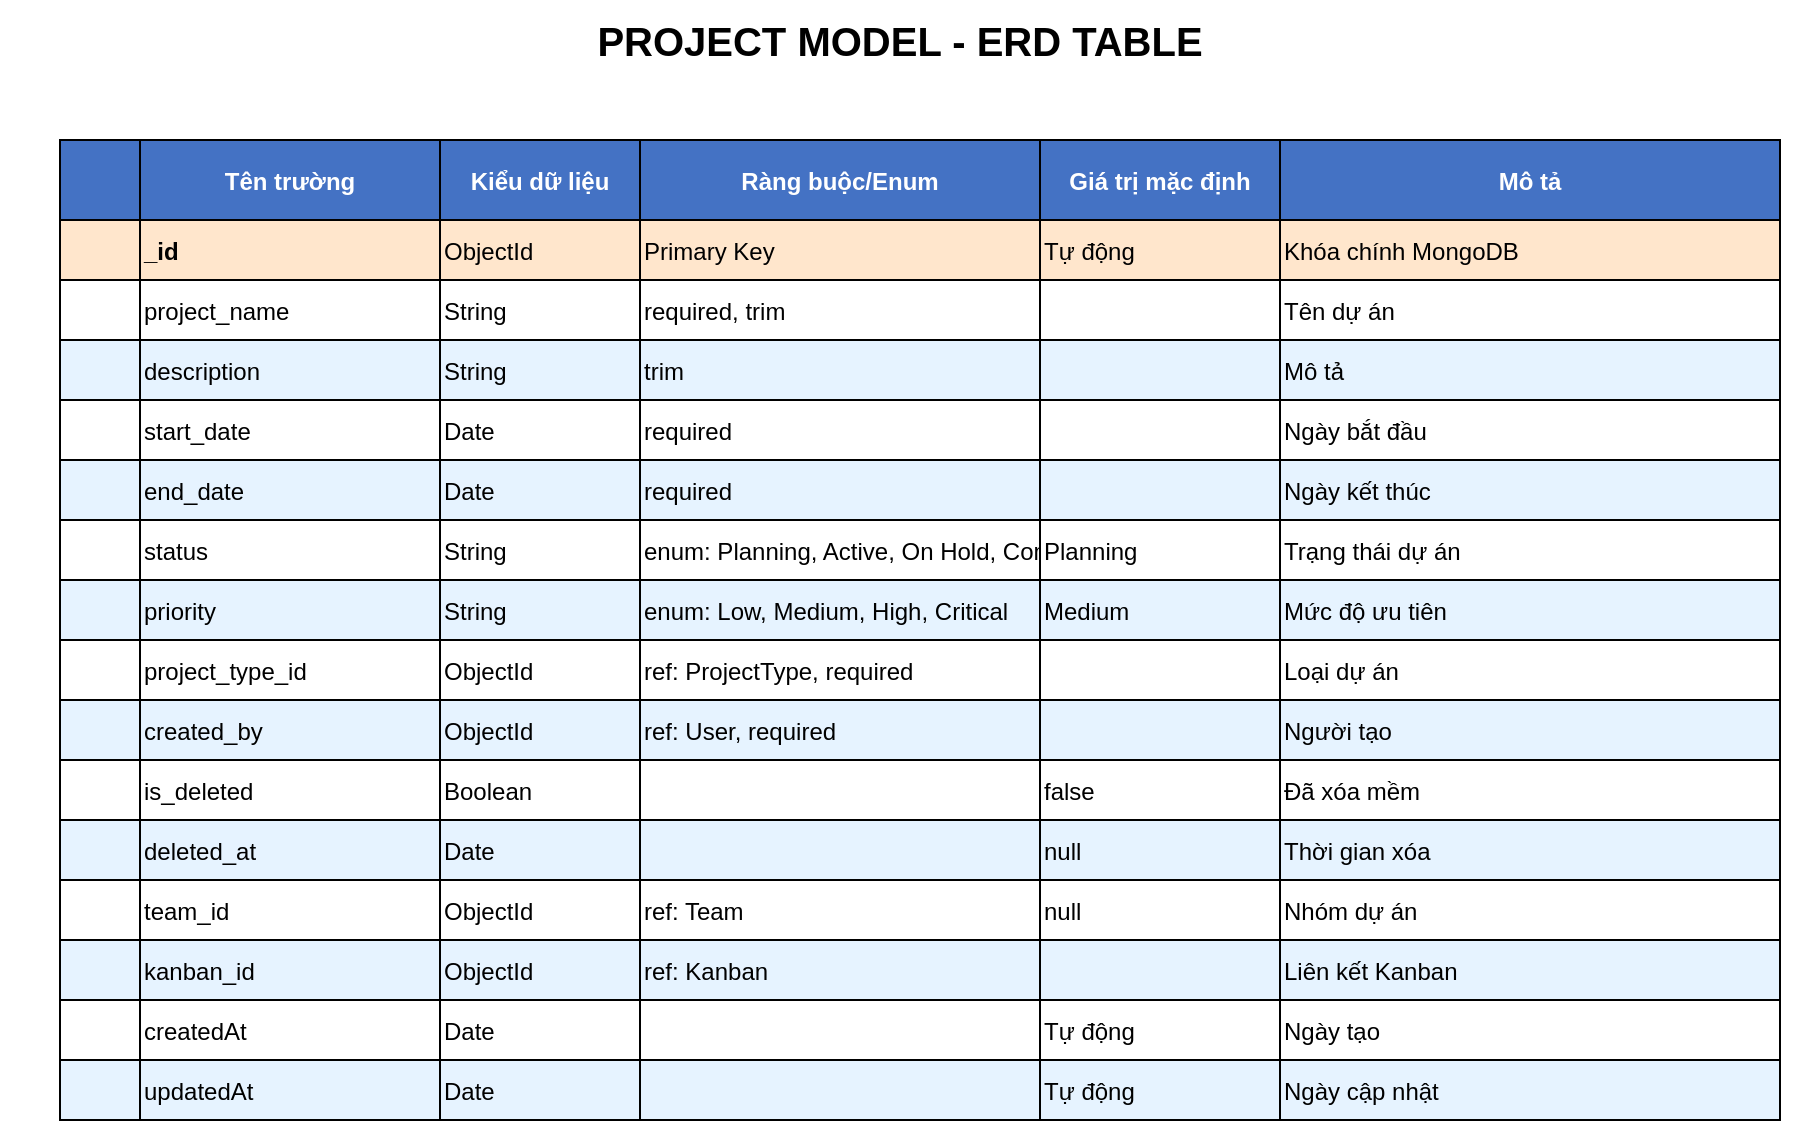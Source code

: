 <mxfile version="27.2.0">
  <diagram name="Project Model Table ERD" id="project-model-table-erd">
    <mxGraphModel dx="664" dy="690" grid="1" gridSize="10" guides="1" tooltips="1" connect="1" arrows="1" fold="1" page="1" pageScale="1" pageWidth="900" pageHeight="1169" math="0" shadow="0">
      <root>
        <mxCell id="0" />
        <mxCell id="1" parent="0" />
        <mxCell id="title" value="PROJECT MODEL - ERD TABLE" style="text;html=1;strokeColor=none;fillColor=none;align=center;verticalAlign=middle;whiteSpace=wrap;rounded=0;fontSize=20;fontStyle=1;fontColor=#000000;" parent="1" vertex="1">
          <mxGeometry x="50" y="20" width="900" height="40" as="geometry" />
        </mxCell>
        <mxCell id="projectTable" value="" style="shape=table;startSize=0;container=1;collapsible=0;childLayout=tableLayout;fixedRows=1;rowLines=0;fontStyle=1;align=center;resizeLast=1;strokeColor=#000000;fillColor=#ffffff;" parent="1" vertex="1">
          <mxGeometry x="80" y="90" width="860" height="490" as="geometry" />
        </mxCell>
        <mxCell id="header" value="" style="shape=tableRow;horizontal=0;fillColor=#4472C4;strokeColor=#000000;" parent="projectTable" vertex="1">
          <mxGeometry width="860" height="40" as="geometry" />
        </mxCell>
        <mxCell id="h1" value="Tên trường" style="shape=partialRectangle;connectable=0;fillColor=#4472C4;align=center;fontStyle=1;fontSize=12;fontColor=#ffffff;" parent="header" vertex="1">
          <mxGeometry x="40" width="150" height="40" as="geometry">
            <mxRectangle width="150" height="40" as="alternateBounds" />
          </mxGeometry>
        </mxCell>
        <mxCell id="h2" value="Kiểu dữ liệu" style="shape=partialRectangle;connectable=0;fillColor=#4472C4;align=center;fontStyle=1;fontSize=12;fontColor=#ffffff;" parent="header" vertex="1">
          <mxGeometry x="190" width="100" height="40" as="geometry">
            <mxRectangle width="100" height="40" as="alternateBounds" />
          </mxGeometry>
        </mxCell>
        <mxCell id="h3" value="Ràng buộc/Enum" style="shape=partialRectangle;connectable=0;fillColor=#4472C4;align=center;fontStyle=1;fontSize=12;fontColor=#ffffff;" parent="header" vertex="1">
          <mxGeometry x="290" width="200" height="40" as="geometry">
            <mxRectangle width="200" height="40" as="alternateBounds" />
          </mxGeometry>
        </mxCell>
        <mxCell id="h4" value="Giá trị mặc định" style="shape=partialRectangle;connectable=0;fillColor=#4472C4;align=center;fontStyle=1;fontSize=12;fontColor=#ffffff;" parent="header" vertex="1">
          <mxGeometry x="490" width="120" height="40" as="geometry">
            <mxRectangle width="120" height="40" as="alternateBounds" />
          </mxGeometry>
        </mxCell>
        <mxCell id="h5" value="Mô tả" style="shape=partialRectangle;connectable=0;fillColor=#4472C4;align=center;fontStyle=1;fontSize=12;fontColor=#ffffff;" parent="header" vertex="1">
          <mxGeometry x="610" width="250" height="40" as="geometry">
            <mxRectangle width="250" height="40" as="alternateBounds" />
          </mxGeometry>
        </mxCell>
        <mxCell id="row1" value="" style="shape=tableRow;horizontal=0;fillColor=#FFE6CC;strokeColor=#000000;" parent="projectTable" vertex="1">
          <mxGeometry y="40" width="860" height="30" as="geometry" />
        </mxCell>
        <mxCell id="r1c1" value="_id" style="shape=partialRectangle;connectable=0;fillColor=#FFE6CC;align=left;fontStyle=1;" parent="row1" vertex="1">
          <mxGeometry x="40" width="150" height="30" as="geometry">
            <mxRectangle width="150" height="30" as="alternateBounds" />
          </mxGeometry>
        </mxCell>
        <mxCell id="r1c2" value="ObjectId" style="shape=partialRectangle;connectable=0;fillColor=#FFE6CC;align=left;" parent="row1" vertex="1">
          <mxGeometry x="190" width="100" height="30" as="geometry">
            <mxRectangle width="100" height="30" as="alternateBounds" />
          </mxGeometry>
        </mxCell>
        <mxCell id="r1c3" value="Primary Key" style="shape=partialRectangle;connectable=0;fillColor=#FFE6CC;align=left;" parent="row1" vertex="1">
          <mxGeometry x="290" width="200" height="30" as="geometry">
            <mxRectangle width="200" height="30" as="alternateBounds" />
          </mxGeometry>
        </mxCell>
        <mxCell id="r1c4" value="Tự động" style="shape=partialRectangle;connectable=0;fillColor=#FFE6CC;align=left;" parent="row1" vertex="1">
          <mxGeometry x="490" width="120" height="30" as="geometry">
            <mxRectangle width="120" height="30" as="alternateBounds" />
          </mxGeometry>
        </mxCell>
        <mxCell id="r1c5" value="Khóa chính MongoDB" style="shape=partialRectangle;connectable=0;fillColor=#FFE6CC;align=left;" parent="row1" vertex="1">
          <mxGeometry x="610" width="250" height="30" as="geometry">
            <mxRectangle width="250" height="30" as="alternateBounds" />
          </mxGeometry>
        </mxCell>
        <mxCell id="row2" value="" style="shape=tableRow;horizontal=0;fillColor=#ffffff;strokeColor=#000000;" parent="projectTable" vertex="1">
          <mxGeometry y="70" width="860" height="30" as="geometry" />
        </mxCell>
        <mxCell id="r2c1" value="project_name" style="shape=partialRectangle;connectable=0;fillColor=#ffffff;align=left;" parent="row2" vertex="1">
          <mxGeometry x="40" width="150" height="30" as="geometry">
            <mxRectangle width="150" height="30" as="alternateBounds" />
          </mxGeometry>
        </mxCell>
        <mxCell id="r2c2" value="String" style="shape=partialRectangle;connectable=0;fillColor=#ffffff;align=left;" parent="row2" vertex="1">
          <mxGeometry x="190" width="100" height="30" as="geometry">
            <mxRectangle width="100" height="30" as="alternateBounds" />
          </mxGeometry>
        </mxCell>
        <mxCell id="r2c3" value="required, trim" style="shape=partialRectangle;connectable=0;fillColor=#ffffff;align=left;" parent="row2" vertex="1">
          <mxGeometry x="290" width="200" height="30" as="geometry">
            <mxRectangle width="200" height="30" as="alternateBounds" />
          </mxGeometry>
        </mxCell>
        <mxCell id="r2c4" value="" style="shape=partialRectangle;connectable=0;fillColor=#ffffff;align=left;" parent="row2" vertex="1">
          <mxGeometry x="490" width="120" height="30" as="geometry">
            <mxRectangle width="120" height="30" as="alternateBounds" />
          </mxGeometry>
        </mxCell>
        <mxCell id="r2c5" value="Tên dự án" style="shape=partialRectangle;connectable=0;fillColor=#ffffff;align=left;" parent="row2" vertex="1">
          <mxGeometry x="610" width="250" height="30" as="geometry">
            <mxRectangle width="250" height="30" as="alternateBounds" />
          </mxGeometry>
        </mxCell>
        <mxCell id="row3" value="" style="shape=tableRow;horizontal=0;fillColor=#E6F3FF;strokeColor=#000000;" parent="projectTable" vertex="1">
          <mxGeometry y="100" width="860" height="30" as="geometry" />
        </mxCell>
        <mxCell id="r3c1" value="description" style="shape=partialRectangle;connectable=0;fillColor=#E6F3FF;align=left;" parent="row3" vertex="1">
          <mxGeometry x="40" width="150" height="30" as="geometry">
            <mxRectangle width="150" height="30" as="alternateBounds" />
          </mxGeometry>
        </mxCell>
        <mxCell id="r3c2" value="String" style="shape=partialRectangle;connectable=0;fillColor=#E6F3FF;align=left;" parent="row3" vertex="1">
          <mxGeometry x="190" width="100" height="30" as="geometry">
            <mxRectangle width="100" height="30" as="alternateBounds" />
          </mxGeometry>
        </mxCell>
        <mxCell id="r3c3" value="trim" style="shape=partialRectangle;connectable=0;fillColor=#E6F3FF;align=left;" parent="row3" vertex="1">
          <mxGeometry x="290" width="200" height="30" as="geometry">
            <mxRectangle width="200" height="30" as="alternateBounds" />
          </mxGeometry>
        </mxCell>
        <mxCell id="r3c4" value="" style="shape=partialRectangle;connectable=0;fillColor=#E6F3FF;align=left;" parent="row3" vertex="1">
          <mxGeometry x="490" width="120" height="30" as="geometry">
            <mxRectangle width="120" height="30" as="alternateBounds" />
          </mxGeometry>
        </mxCell>
        <mxCell id="r3c5" value="Mô tả" style="shape=partialRectangle;connectable=0;fillColor=#E6F3FF;align=left;" parent="row3" vertex="1">
          <mxGeometry x="610" width="250" height="30" as="geometry">
            <mxRectangle width="250" height="30" as="alternateBounds" />
          </mxGeometry>
        </mxCell>
        <mxCell id="row4" value="" style="shape=tableRow;horizontal=0;fillColor=#ffffff;strokeColor=#000000;" parent="projectTable" vertex="1">
          <mxGeometry y="130" width="860" height="30" as="geometry" />
        </mxCell>
        <mxCell id="r4c1" value="start_date" style="shape=partialRectangle;connectable=0;fillColor=#ffffff;align=left;" parent="row4" vertex="1">
          <mxGeometry x="40" width="150" height="30" as="geometry">
            <mxRectangle width="150" height="30" as="alternateBounds" />
          </mxGeometry>
        </mxCell>
        <mxCell id="r4c2" value="Date" style="shape=partialRectangle;connectable=0;fillColor=#ffffff;align=left;" parent="row4" vertex="1">
          <mxGeometry x="190" width="100" height="30" as="geometry">
            <mxRectangle width="100" height="30" as="alternateBounds" />
          </mxGeometry>
        </mxCell>
        <mxCell id="r4c3" value="required" style="shape=partialRectangle;connectable=0;fillColor=#ffffff;align=left;" parent="row4" vertex="1">
          <mxGeometry x="290" width="200" height="30" as="geometry">
            <mxRectangle width="200" height="30" as="alternateBounds" />
          </mxGeometry>
        </mxCell>
        <mxCell id="r4c4" value="" style="shape=partialRectangle;connectable=0;fillColor=#ffffff;align=left;" parent="row4" vertex="1">
          <mxGeometry x="490" width="120" height="30" as="geometry">
            <mxRectangle width="120" height="30" as="alternateBounds" />
          </mxGeometry>
        </mxCell>
        <mxCell id="r4c5" value="Ngày bắt đầu" style="shape=partialRectangle;connectable=0;fillColor=#ffffff;align=left;" parent="row4" vertex="1">
          <mxGeometry x="610" width="250" height="30" as="geometry">
            <mxRectangle width="250" height="30" as="alternateBounds" />
          </mxGeometry>
        </mxCell>
        <mxCell id="row5" value="" style="shape=tableRow;horizontal=0;fillColor=#E6F3FF;strokeColor=#000000;" parent="projectTable" vertex="1">
          <mxGeometry y="160" width="860" height="30" as="geometry" />
        </mxCell>
        <mxCell id="r5c1" value="end_date" style="shape=partialRectangle;connectable=0;fillColor=#E6F3FF;align=left;" parent="row5" vertex="1">
          <mxGeometry x="40" width="150" height="30" as="geometry">
            <mxRectangle width="150" height="30" as="alternateBounds" />
          </mxGeometry>
        </mxCell>
        <mxCell id="r5c2" value="Date" style="shape=partialRectangle;connectable=0;fillColor=#E6F3FF;align=left;" parent="row5" vertex="1">
          <mxGeometry x="190" width="100" height="30" as="geometry">
            <mxRectangle width="100" height="30" as="alternateBounds" />
          </mxGeometry>
        </mxCell>
        <mxCell id="r5c3" value="required" style="shape=partialRectangle;connectable=0;fillColor=#E6F3FF;align=left;" parent="row5" vertex="1">
          <mxGeometry x="290" width="200" height="30" as="geometry">
            <mxRectangle width="200" height="30" as="alternateBounds" />
          </mxGeometry>
        </mxCell>
        <mxCell id="r5c4" value="" style="shape=partialRectangle;connectable=0;fillColor=#E6F3FF;align=left;" parent="row5" vertex="1">
          <mxGeometry x="490" width="120" height="30" as="geometry">
            <mxRectangle width="120" height="30" as="alternateBounds" />
          </mxGeometry>
        </mxCell>
        <mxCell id="r5c5" value="Ngày kết thúc" style="shape=partialRectangle;connectable=0;fillColor=#E6F3FF;align=left;" parent="row5" vertex="1">
          <mxGeometry x="610" width="250" height="30" as="geometry">
            <mxRectangle width="250" height="30" as="alternateBounds" />
          </mxGeometry>
        </mxCell>
        <mxCell id="row6" value="" style="shape=tableRow;horizontal=0;fillColor=#ffffff;strokeColor=#000000;" parent="projectTable" vertex="1">
          <mxGeometry y="190" width="860" height="30" as="geometry" />
        </mxCell>
        <mxCell id="r6c1" value="status" style="shape=partialRectangle;connectable=0;fillColor=#ffffff;align=left;" parent="row6" vertex="1">
          <mxGeometry x="40" width="150" height="30" as="geometry">
            <mxRectangle width="150" height="30" as="alternateBounds" />
          </mxGeometry>
        </mxCell>
        <mxCell id="r6c2" value="String" style="shape=partialRectangle;connectable=0;fillColor=#ffffff;align=left;" parent="row6" vertex="1">
          <mxGeometry x="190" width="100" height="30" as="geometry">
            <mxRectangle width="100" height="30" as="alternateBounds" />
          </mxGeometry>
        </mxCell>
        <mxCell id="r6c3" value="enum: Planning, Active, On Hold, Completed, Cancelled, Archived &lt;b&gt;Test&lt;/b&gt;" style="shape=partialRectangle;connectable=0;fillColor=#ffffff;align=left;" parent="row6" vertex="1">
          <mxGeometry x="290" width="200" height="30" as="geometry">
            <mxRectangle width="200" height="30" as="alternateBounds" />
          </mxGeometry>
        </mxCell>
        <mxCell id="r6c4" value="Planning" style="shape=partialRectangle;connectable=0;fillColor=#ffffff;align=left;" parent="row6" vertex="1">
          <mxGeometry x="490" width="120" height="30" as="geometry">
            <mxRectangle width="120" height="30" as="alternateBounds" />
          </mxGeometry>
        </mxCell>
        <mxCell id="r6c5" value="Trạng thái dự án" style="shape=partialRectangle;connectable=0;fillColor=#ffffff;align=left;" parent="row6" vertex="1">
          <mxGeometry x="610" width="250" height="30" as="geometry">
            <mxRectangle width="250" height="30" as="alternateBounds" />
          </mxGeometry>
        </mxCell>
        <mxCell id="row7" value="" style="shape=tableRow;horizontal=0;fillColor=#E6F3FF;strokeColor=#000000;" parent="projectTable" vertex="1">
          <mxGeometry y="220" width="860" height="30" as="geometry" />
        </mxCell>
        <mxCell id="r7c1" value="priority" style="shape=partialRectangle;connectable=0;fillColor=#E6F3FF;align=left;" parent="row7" vertex="1">
          <mxGeometry x="40" width="150" height="30" as="geometry">
            <mxRectangle width="150" height="30" as="alternateBounds" />
          </mxGeometry>
        </mxCell>
        <mxCell id="r7c2" value="String" style="shape=partialRectangle;connectable=0;fillColor=#E6F3FF;align=left;" parent="row7" vertex="1">
          <mxGeometry x="190" width="100" height="30" as="geometry">
            <mxRectangle width="100" height="30" as="alternateBounds" />
          </mxGeometry>
        </mxCell>
        <mxCell id="r7c3" value="enum: Low, Medium, High, Critical" style="shape=partialRectangle;connectable=0;fillColor=#E6F3FF;align=left;" parent="row7" vertex="1">
          <mxGeometry x="290" width="200" height="30" as="geometry">
            <mxRectangle width="200" height="30" as="alternateBounds" />
          </mxGeometry>
        </mxCell>
        <mxCell id="r7c4" value="Medium" style="shape=partialRectangle;connectable=0;fillColor=#E6F3FF;align=left;" parent="row7" vertex="1">
          <mxGeometry x="490" width="120" height="30" as="geometry">
            <mxRectangle width="120" height="30" as="alternateBounds" />
          </mxGeometry>
        </mxCell>
        <mxCell id="r7c5" value="Mức độ ưu tiên" style="shape=partialRectangle;connectable=0;fillColor=#E6F3FF;align=left;" parent="row7" vertex="1">
          <mxGeometry x="610" width="250" height="30" as="geometry">
            <mxRectangle width="250" height="30" as="alternateBounds" />
          </mxGeometry>
        </mxCell>
        <mxCell id="row8" value="" style="shape=tableRow;horizontal=0;fillColor=#ffffff;strokeColor=#000000;" parent="projectTable" vertex="1">
          <mxGeometry y="250" width="860" height="30" as="geometry" />
        </mxCell>
        <mxCell id="r8c1" value="project_type_id" style="shape=partialRectangle;connectable=0;fillColor=#ffffff;align=left;" parent="row8" vertex="1">
          <mxGeometry x="40" width="150" height="30" as="geometry">
            <mxRectangle width="150" height="30" as="alternateBounds" />
          </mxGeometry>
        </mxCell>
        <mxCell id="r8c2" value="ObjectId" style="shape=partialRectangle;connectable=0;fillColor=#ffffff;align=left;" parent="row8" vertex="1">
          <mxGeometry x="190" width="100" height="30" as="geometry">
            <mxRectangle width="100" height="30" as="alternateBounds" />
          </mxGeometry>
        </mxCell>
        <mxCell id="r8c3" value="ref: ProjectType, required" style="shape=partialRectangle;connectable=0;fillColor=#ffffff;align=left;" parent="row8" vertex="1">
          <mxGeometry x="290" width="200" height="30" as="geometry">
            <mxRectangle width="200" height="30" as="alternateBounds" />
          </mxGeometry>
        </mxCell>
        <mxCell id="r8c4" value="" style="shape=partialRectangle;connectable=0;fillColor=#ffffff;align=left;" parent="row8" vertex="1">
          <mxGeometry x="490" width="120" height="30" as="geometry">
            <mxRectangle width="120" height="30" as="alternateBounds" />
          </mxGeometry>
        </mxCell>
        <mxCell id="r8c5" value="Loại dự án" style="shape=partialRectangle;connectable=0;fillColor=#ffffff;align=left;" parent="row8" vertex="1">
          <mxGeometry x="610" width="250" height="30" as="geometry">
            <mxRectangle width="250" height="30" as="alternateBounds" />
          </mxGeometry>
        </mxCell>
        <mxCell id="row9" value="" style="shape=tableRow;horizontal=0;fillColor=#E6F3FF;strokeColor=#000000;" parent="projectTable" vertex="1">
          <mxGeometry y="280" width="860" height="30" as="geometry" />
        </mxCell>
        <mxCell id="r9c1" value="created_by" style="shape=partialRectangle;connectable=0;fillColor=#E6F3FF;align=left;" parent="row9" vertex="1">
          <mxGeometry x="40" width="150" height="30" as="geometry">
            <mxRectangle width="150" height="30" as="alternateBounds" />
          </mxGeometry>
        </mxCell>
        <mxCell id="r9c2" value="ObjectId" style="shape=partialRectangle;connectable=0;fillColor=#E6F3FF;align=left;" parent="row9" vertex="1">
          <mxGeometry x="190" width="100" height="30" as="geometry">
            <mxRectangle width="100" height="30" as="alternateBounds" />
          </mxGeometry>
        </mxCell>
        <mxCell id="r9c3" value="ref: User, required" style="shape=partialRectangle;connectable=0;fillColor=#E6F3FF;align=left;" parent="row9" vertex="1">
          <mxGeometry x="290" width="200" height="30" as="geometry">
            <mxRectangle width="200" height="30" as="alternateBounds" />
          </mxGeometry>
        </mxCell>
        <mxCell id="r9c4" value="" style="shape=partialRectangle;connectable=0;fillColor=#E6F3FF;align=left;" parent="row9" vertex="1">
          <mxGeometry x="490" width="120" height="30" as="geometry">
            <mxRectangle width="120" height="30" as="alternateBounds" />
          </mxGeometry>
        </mxCell>
        <mxCell id="r9c5" value="Người tạo" style="shape=partialRectangle;connectable=0;fillColor=#E6F3FF;align=left;" parent="row9" vertex="1">
          <mxGeometry x="610" width="250" height="30" as="geometry">
            <mxRectangle width="250" height="30" as="alternateBounds" />
          </mxGeometry>
        </mxCell>
        <mxCell id="row10" value="" style="shape=tableRow;horizontal=0;fillColor=#ffffff;strokeColor=#000000;" parent="projectTable" vertex="1">
          <mxGeometry y="310" width="860" height="30" as="geometry" />
        </mxCell>
        <mxCell id="r10c1" value="is_deleted" style="shape=partialRectangle;connectable=0;fillColor=#ffffff;align=left;" parent="row10" vertex="1">
          <mxGeometry x="40" width="150" height="30" as="geometry">
            <mxRectangle width="150" height="30" as="alternateBounds" />
          </mxGeometry>
        </mxCell>
        <mxCell id="r10c2" value="Boolean" style="shape=partialRectangle;connectable=0;fillColor=#ffffff;align=left;" parent="row10" vertex="1">
          <mxGeometry x="190" width="100" height="30" as="geometry">
            <mxRectangle width="100" height="30" as="alternateBounds" />
          </mxGeometry>
        </mxCell>
        <mxCell id="r10c3" value="" style="shape=partialRectangle;connectable=0;fillColor=#ffffff;align=left;" parent="row10" vertex="1">
          <mxGeometry x="290" width="200" height="30" as="geometry">
            <mxRectangle width="200" height="30" as="alternateBounds" />
          </mxGeometry>
        </mxCell>
        <mxCell id="r10c4" value="false" style="shape=partialRectangle;connectable=0;fillColor=#ffffff;align=left;" parent="row10" vertex="1">
          <mxGeometry x="490" width="120" height="30" as="geometry">
            <mxRectangle width="120" height="30" as="alternateBounds" />
          </mxGeometry>
        </mxCell>
        <mxCell id="r10c5" value="Đã xóa mềm" style="shape=partialRectangle;connectable=0;fillColor=#ffffff;align=left;" parent="row10" vertex="1">
          <mxGeometry x="610" width="250" height="30" as="geometry">
            <mxRectangle width="250" height="30" as="alternateBounds" />
          </mxGeometry>
        </mxCell>
        <mxCell id="row11" value="" style="shape=tableRow;horizontal=0;fillColor=#E6F3FF;strokeColor=#000000;" parent="projectTable" vertex="1">
          <mxGeometry y="340" width="860" height="30" as="geometry" />
        </mxCell>
        <mxCell id="r11c1" value="deleted_at" style="shape=partialRectangle;connectable=0;fillColor=#E6F3FF;align=left;" parent="row11" vertex="1">
          <mxGeometry x="40" width="150" height="30" as="geometry">
            <mxRectangle width="150" height="30" as="alternateBounds" />
          </mxGeometry>
        </mxCell>
        <mxCell id="r11c2" value="Date" style="shape=partialRectangle;connectable=0;fillColor=#E6F3FF;align=left;" parent="row11" vertex="1">
          <mxGeometry x="190" width="100" height="30" as="geometry">
            <mxRectangle width="100" height="30" as="alternateBounds" />
          </mxGeometry>
        </mxCell>
        <mxCell id="r11c3" value="" style="shape=partialRectangle;connectable=0;fillColor=#E6F3FF;align=left;" parent="row11" vertex="1">
          <mxGeometry x="290" width="200" height="30" as="geometry">
            <mxRectangle width="200" height="30" as="alternateBounds" />
          </mxGeometry>
        </mxCell>
        <mxCell id="r11c4" value="null" style="shape=partialRectangle;connectable=0;fillColor=#E6F3FF;align=left;" parent="row11" vertex="1">
          <mxGeometry x="490" width="120" height="30" as="geometry">
            <mxRectangle width="120" height="30" as="alternateBounds" />
          </mxGeometry>
        </mxCell>
        <mxCell id="r11c5" value="Thời gian xóa" style="shape=partialRectangle;connectable=0;fillColor=#E6F3FF;align=left;" parent="row11" vertex="1">
          <mxGeometry x="610" width="250" height="30" as="geometry">
            <mxRectangle width="250" height="30" as="alternateBounds" />
          </mxGeometry>
        </mxCell>
        <mxCell id="row12" value="" style="shape=tableRow;horizontal=0;fillColor=#ffffff;strokeColor=#000000;" parent="projectTable" vertex="1">
          <mxGeometry y="370" width="860" height="30" as="geometry" />
        </mxCell>
        <mxCell id="r12c1" value="team_id" style="shape=partialRectangle;connectable=0;fillColor=#ffffff;align=left;" parent="row12" vertex="1">
          <mxGeometry x="40" width="150" height="30" as="geometry">
            <mxRectangle width="150" height="30" as="alternateBounds" />
          </mxGeometry>
        </mxCell>
        <mxCell id="r12c2" value="ObjectId" style="shape=partialRectangle;connectable=0;fillColor=#ffffff;align=left;" parent="row12" vertex="1">
          <mxGeometry x="190" width="100" height="30" as="geometry">
            <mxRectangle width="100" height="30" as="alternateBounds" />
          </mxGeometry>
        </mxCell>
        <mxCell id="r12c3" value="ref: Team" style="shape=partialRectangle;connectable=0;fillColor=#ffffff;align=left;" parent="row12" vertex="1">
          <mxGeometry x="290" width="200" height="30" as="geometry">
            <mxRectangle width="200" height="30" as="alternateBounds" />
          </mxGeometry>
        </mxCell>
        <mxCell id="r12c4" value="null" style="shape=partialRectangle;connectable=0;fillColor=#ffffff;align=left;" parent="row12" vertex="1">
          <mxGeometry x="490" width="120" height="30" as="geometry">
            <mxRectangle width="120" height="30" as="alternateBounds" />
          </mxGeometry>
        </mxCell>
        <mxCell id="r12c5" value="Nhóm dự án" style="shape=partialRectangle;connectable=0;fillColor=#ffffff;align=left;" parent="row12" vertex="1">
          <mxGeometry x="610" width="250" height="30" as="geometry">
            <mxRectangle width="250" height="30" as="alternateBounds" />
          </mxGeometry>
        </mxCell>
        <mxCell id="row13" value="" style="shape=tableRow;horizontal=0;fillColor=#E6F3FF;strokeColor=#000000;" parent="projectTable" vertex="1">
          <mxGeometry y="400" width="860" height="30" as="geometry" />
        </mxCell>
        <mxCell id="r13c1" value="kanban_id" style="shape=partialRectangle;connectable=0;fillColor=#E6F3FF;align=left;" parent="row13" vertex="1">
          <mxGeometry x="40" width="150" height="30" as="geometry">
            <mxRectangle width="150" height="30" as="alternateBounds" />
          </mxGeometry>
        </mxCell>
        <mxCell id="r13c2" value="ObjectId" style="shape=partialRectangle;connectable=0;fillColor=#E6F3FF;align=left;" parent="row13" vertex="1">
          <mxGeometry x="190" width="100" height="30" as="geometry">
            <mxRectangle width="100" height="30" as="alternateBounds" />
          </mxGeometry>
        </mxCell>
        <mxCell id="r13c3" value="ref: Kanban" style="shape=partialRectangle;connectable=0;fillColor=#E6F3FF;align=left;" parent="row13" vertex="1">
          <mxGeometry x="290" width="200" height="30" as="geometry">
            <mxRectangle width="200" height="30" as="alternateBounds" />
          </mxGeometry>
        </mxCell>
        <mxCell id="r13c4" value="" style="shape=partialRectangle;connectable=0;fillColor=#E6F3FF;align=left;" parent="row13" vertex="1">
          <mxGeometry x="490" width="120" height="30" as="geometry">
            <mxRectangle width="120" height="30" as="alternateBounds" />
          </mxGeometry>
        </mxCell>
        <mxCell id="r13c5" value="Liên kết Kanban" style="shape=partialRectangle;connectable=0;fillColor=#E6F3FF;align=left;" parent="row13" vertex="1">
          <mxGeometry x="610" width="250" height="30" as="geometry">
            <mxRectangle width="250" height="30" as="alternateBounds" />
          </mxGeometry>
        </mxCell>
        <mxCell id="row14" value="" style="shape=tableRow;horizontal=0;fillColor=#ffffff;strokeColor=#000000;" parent="projectTable" vertex="1">
          <mxGeometry y="430" width="860" height="30" as="geometry" />
        </mxCell>
        <mxCell id="r14c1" value="createdAt" style="shape=partialRectangle;connectable=0;fillColor=#ffffff;align=left;" parent="row14" vertex="1">
          <mxGeometry x="40" width="150" height="30" as="geometry">
            <mxRectangle width="150" height="30" as="alternateBounds" />
          </mxGeometry>
        </mxCell>
        <mxCell id="r14c2" value="Date" style="shape=partialRectangle;connectable=0;fillColor=#ffffff;align=left;" parent="row14" vertex="1">
          <mxGeometry x="190" width="100" height="30" as="geometry">
            <mxRectangle width="100" height="30" as="alternateBounds" />
          </mxGeometry>
        </mxCell>
        <mxCell id="r14c3" value="" style="shape=partialRectangle;connectable=0;fillColor=#ffffff;align=left;" parent="row14" vertex="1">
          <mxGeometry x="290" width="200" height="30" as="geometry">
            <mxRectangle width="200" height="30" as="alternateBounds" />
          </mxGeometry>
        </mxCell>
        <mxCell id="r14c4" value="Tự động" style="shape=partialRectangle;connectable=0;fillColor=#ffffff;align=left;" parent="row14" vertex="1">
          <mxGeometry x="490" width="120" height="30" as="geometry">
            <mxRectangle width="120" height="30" as="alternateBounds" />
          </mxGeometry>
        </mxCell>
        <mxCell id="r14c5" value="Ngày tạo" style="shape=partialRectangle;connectable=0;fillColor=#ffffff;align=left;" parent="row14" vertex="1">
          <mxGeometry x="610" width="250" height="30" as="geometry">
            <mxRectangle width="250" height="30" as="alternateBounds" />
          </mxGeometry>
        </mxCell>
        <mxCell id="row15" value="" style="shape=tableRow;horizontal=0;fillColor=#E6F3FF;strokeColor=#000000;" parent="projectTable" vertex="1">
          <mxGeometry y="460" width="860" height="30" as="geometry" />
        </mxCell>
        <mxCell id="r15c1" value="updatedAt" style="shape=partialRectangle;connectable=0;fillColor=#E6F3FF;align=left;" parent="row15" vertex="1">
          <mxGeometry x="40" width="150" height="30" as="geometry">
            <mxRectangle width="150" height="30" as="alternateBounds" />
          </mxGeometry>
        </mxCell>
        <mxCell id="r15c2" value="Date" style="shape=partialRectangle;connectable=0;fillColor=#E6F3FF;align=left;" parent="row15" vertex="1">
          <mxGeometry x="190" width="100" height="30" as="geometry">
            <mxRectangle width="100" height="30" as="alternateBounds" />
          </mxGeometry>
        </mxCell>
        <mxCell id="r15c3" value="" style="shape=partialRectangle;connectable=0;fillColor=#E6F3FF;align=left;" parent="row15" vertex="1">
          <mxGeometry x="290" width="200" height="30" as="geometry">
            <mxRectangle width="200" height="30" as="alternateBounds" />
          </mxGeometry>
        </mxCell>
        <mxCell id="r15c4" value="Tự động" style="shape=partialRectangle;connectable=0;fillColor=#E6F3FF;align=left;" parent="row15" vertex="1">
          <mxGeometry x="490" width="120" height="30" as="geometry">
            <mxRectangle width="120" height="30" as="alternateBounds" />
          </mxGeometry>
        </mxCell>
        <mxCell id="r15c5" value="Ngày cập nhật" style="shape=partialRectangle;connectable=0;fillColor=#E6F3FF;align=left;" parent="row15" vertex="1">
          <mxGeometry x="610" width="250" height="30" as="geometry">
            <mxRectangle width="250" height="30" as="alternateBounds" />
          </mxGeometry>
        </mxCell>
      </root>
    </mxGraphModel>
  </diagram>
</mxfile>
